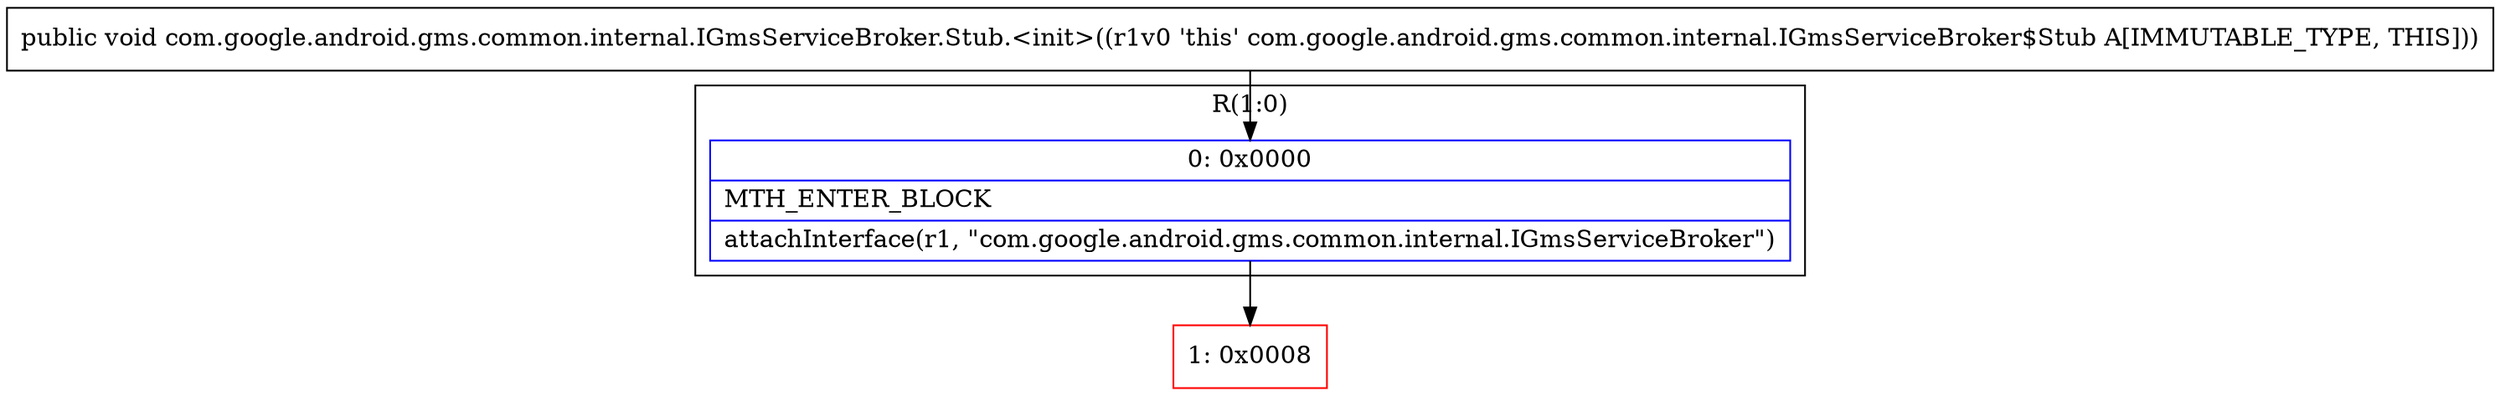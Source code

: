digraph "CFG forcom.google.android.gms.common.internal.IGmsServiceBroker.Stub.\<init\>()V" {
subgraph cluster_Region_1650629539 {
label = "R(1:0)";
node [shape=record,color=blue];
Node_0 [shape=record,label="{0\:\ 0x0000|MTH_ENTER_BLOCK\l|attachInterface(r1, \"com.google.android.gms.common.internal.IGmsServiceBroker\")\l}"];
}
Node_1 [shape=record,color=red,label="{1\:\ 0x0008}"];
MethodNode[shape=record,label="{public void com.google.android.gms.common.internal.IGmsServiceBroker.Stub.\<init\>((r1v0 'this' com.google.android.gms.common.internal.IGmsServiceBroker$Stub A[IMMUTABLE_TYPE, THIS])) }"];
MethodNode -> Node_0;
Node_0 -> Node_1;
}

